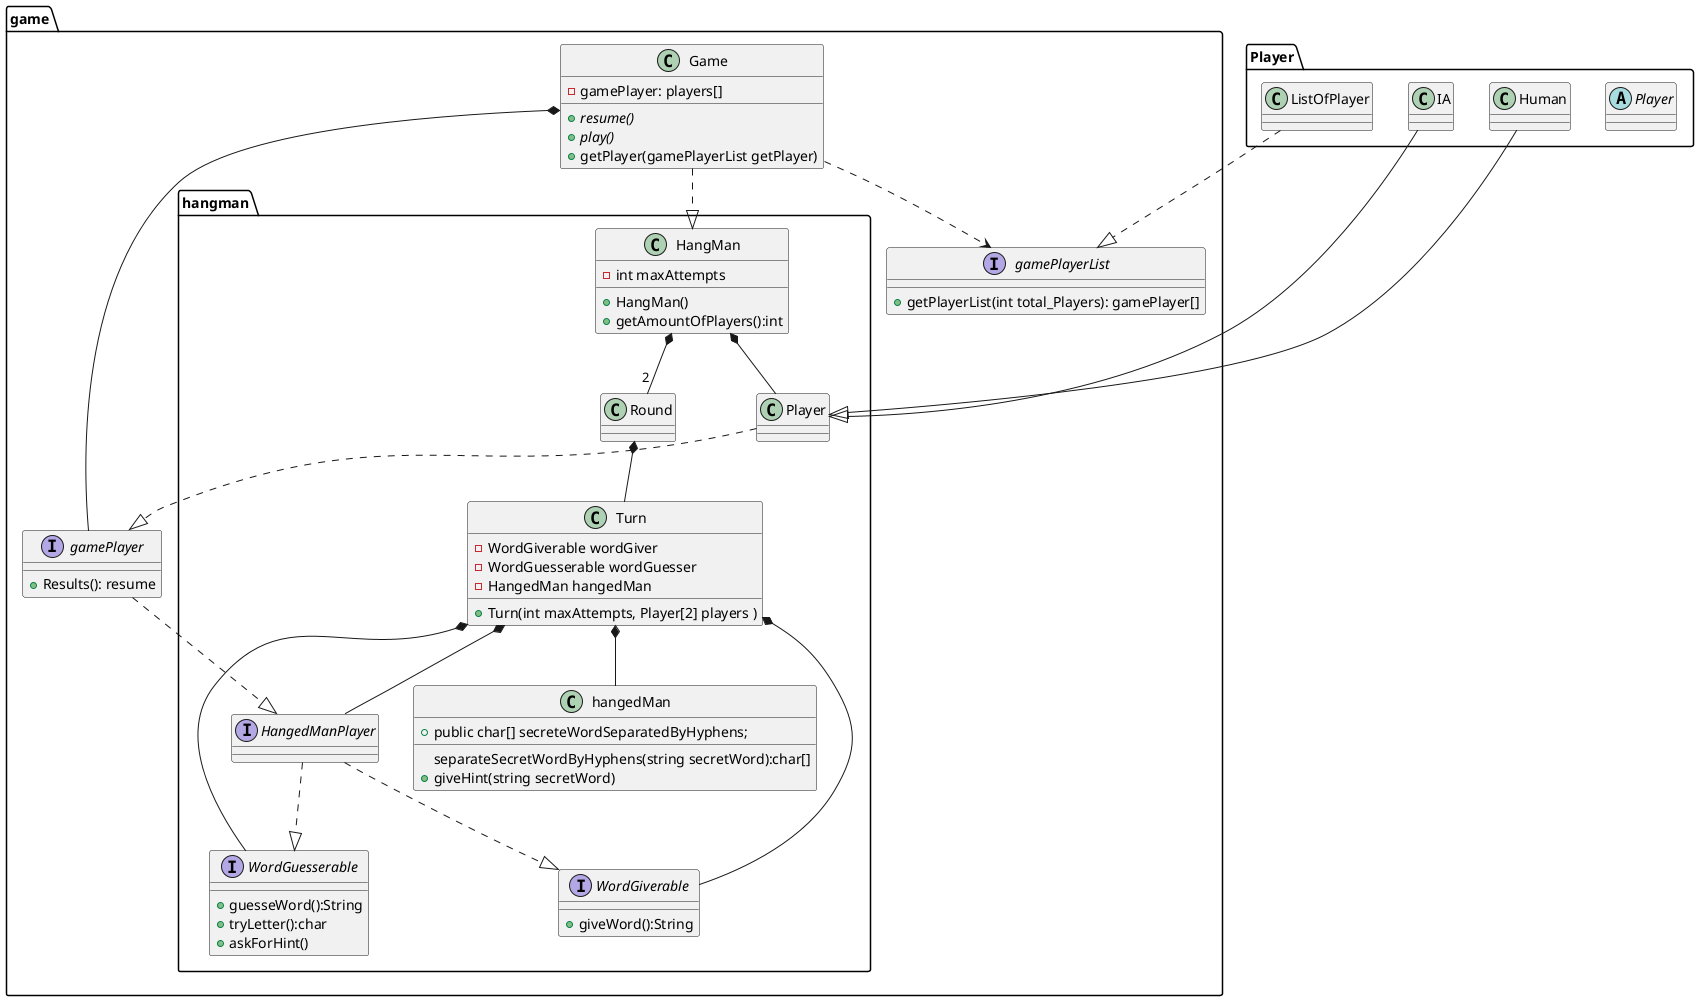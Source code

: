 @startuml
package Player {
abstract Player{}
class ListOfPlayer{}
class IA
class Human
}
package game {

interface gamePlayer{
        +Results(): resume
    }
    class Game {
        -gamePlayer: players[]
        +{abstract} resume()
        +{abstract} play()
        +getPlayer(gamePlayerList getPlayer)
    }
    interface gamePlayerList{
            +getPlayerList(int total_Players): gamePlayer[]
    }

package hangman{
class hangedMan{
+public char[] secreteWordSeparatedByHyphens;
separateSecretWordByHyphens(string secretWord):char[]
+giveHint(string secretWord)
}
Interface HangedManPlayer
    class HangMan{
        +HangMan()
        +getAmountOfPlayers():int
        -int maxAttempts
    }

    class Round

    class Turn{
        -WordGiverable wordGiver
        -WordGuesserable wordGuesser
        -HangedMan hangedMan
        +Turn(int maxAttempts, Player[2] players )
    }

    interface WordGiverable{
        +giveWord():String
    }

    interface WordGuesserable{
        +guesseWord():String
        +tryLetter():char
        +askForHint()
    }

    HangedManPlayer ..|> WordGiverable
    HangedManPlayer ..|> WordGuesserable

    Turn *-- WordGiverable
    Turn *-- WordGuesserable
    Turn *-- hangedMan
    Round *-- Turn
    HangMan *-- Player
    HangMan *-- "2" Round




gamePlayer..|> HangedManPlayer
Player ..|> gamePlayer
ListOfPlayer ..|> gamePlayerList
Game..>gamePlayerList
Game..|>HangMan
Game*--gamePlayer
IA--|>Player
Human--|>Player
Turn*--HangedManPlayer


}
}
@enduml